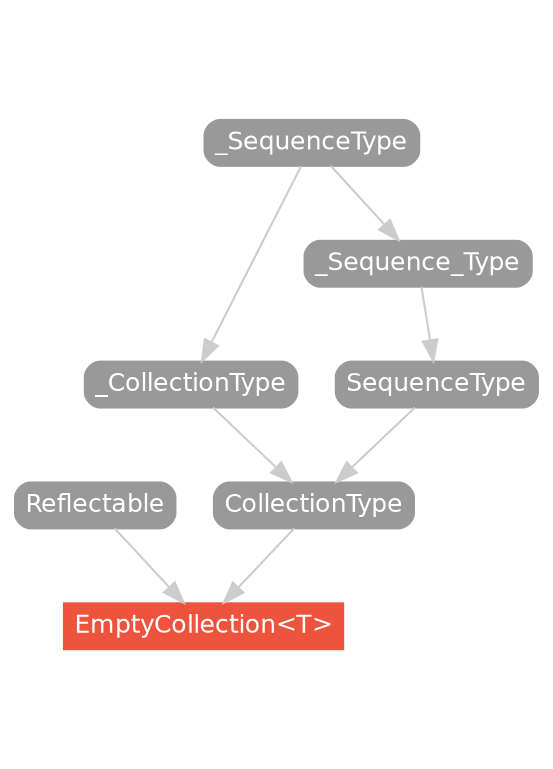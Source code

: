 strict digraph "EmptyCollection<T> - Type Hierarchy - SwiftDoc.org" {
    pad="0.1,0.8"
    node [shape=box, style="filled,rounded", color="#999999", fillcolor="#999999", fontcolor=white, fontname=Helvetica, fontnames="Helvetica,sansserif", fontsize=12, margin="0.07,0.05", height="0.3"]
    edge [color="#cccccc"]
    "CollectionType" [URL="/protocol/CollectionType/"]
    "EmptyCollection<T>" [URL="/type/EmptyCollection/", style="filled", fillcolor="#ee543d", color="#ee543d"]
    "Reflectable" [URL="/protocol/Reflectable/"]
    "SequenceType" [URL="/protocol/SequenceType/"]
    "_CollectionType" [URL="/protocol/_CollectionType/"]
    "_SequenceType" [URL="/protocol/_SequenceType/"]
    "_Sequence_Type" [URL="/protocol/_Sequence_Type/"]    "CollectionType" -> "EmptyCollection<T>"
    "Reflectable" -> "EmptyCollection<T>"
    "_CollectionType" -> "CollectionType"
    "SequenceType" -> "CollectionType"
    "_SequenceType" -> "_CollectionType"
    "_Sequence_Type" -> "SequenceType"
    "_SequenceType" -> "_Sequence_Type"
    subgraph Types {
        rank = max; "EmptyCollection<T>";
    }
}